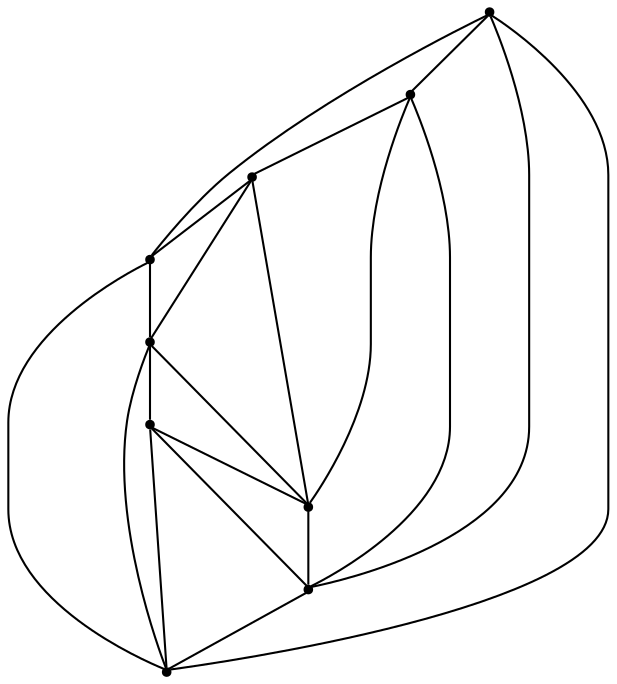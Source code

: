 graph {
  node [shape=point,comment="{\"directed\":false,\"doi\":\"10.1007/978-3-319-27261-0_38\",\"figure\":\"3 (3)\"}"]

  v0 [pos="778.4117015260387,332.8779167736769"]
  v1 [pos="678.3957685120436,232.86320952099362"]
  v2 [pos="678.3957685120436,432.89158277878164"]
  v3 [pos="578.3798354980484,332.8779167736769"]
  v4 [pos="711.7342220847888,299.53941872377413"]
  v5 [pos="711.7342220847888,366.2148489779845"]
  v6 [pos="678.3955777467904,332.8776544746686"]
  v7 [pos="645.056933408792,299.53941872377413"]
  v8 [pos="645.056933408792,366.2148489779845"]

  v3 -- v2 [id="-2",pos="578.3798354980484,332.8779167736769 578.3796447327953,349.54573110253733 578.3796447327953,349.54573110253733 578.3796447327953,349.54573110253733 578.3796447327953,366.2190139682984 578.3796447327953,399.55308472887896 595.0489669017944,416.22636759464 611.7182890707936,432.89132047977336 645.056933408792,432.89132047977336 661.7262555777912,432.89132047977336 678.3957685120436,432.89158277878164 678.3957685120436,432.89158277878164 678.3957685120436,432.89158277878164"]
  v3 -- v7 [id="-3",pos="578.3798354980484,332.8779167736769 645.056933408792,299.53941872377413 645.056933408792,299.53941872377413 645.056933408792,299.53941872377413"]
  v8 -- v3 [id="-4",pos="645.056933408792,366.2148489779845 578.3798354980484,332.8779167736769 578.3798354980484,332.8779167736769 578.3798354980484,332.8779167736769"]
  v7 -- v4 [id="-5",pos="645.056933408792,299.53941872377413 711.7342220847888,299.53941872377413 711.7342220847888,299.53941872377413 711.7342220847888,299.53941872377413"]
  v7 -- v8 [id="-6",pos="645.056933408792,299.53941872377413 645.056933408792,366.2148489779845 645.056933408792,366.2148489779845 645.056933408792,366.2148489779845"]
  v7 -- v1 [id="-7",pos="645.056933408792,299.53941872377413 678.3957685120436,232.86320952099362 678.3957685120436,232.86320952099362 678.3957685120436,232.86320952099362"]
  v8 -- v6 [id="-8",pos="645.056933408792,366.2148489779845 678.3955777467904,332.8776544746686 678.3955777467904,332.8776544746686 678.3955777467904,332.8776544746686"]
  v2 -- v0 [id="-9",pos="678.3957685120436,432.89158277878164 695.0648999157896,432.89132047977336 695.0648999157896,432.89132047977336 695.0648999157896,432.89132047977336 711.7342220847888,432.89132047977336 745.0728664227872,432.89132047977336 761.7421885917863,416.2222026043262 778.4115107607855,399.55308472887896 778.4115107607855,366.2148489779845 778.4115107607855,349.54573110253733 778.4117015260387,332.8779167736769 778.4117015260387,332.8779167736769 778.4117015260387,332.8779167736769"]
  v2 -- v5 [id="-10",pos="678.3957685120436,432.89158277878164 711.7342220847888,366.2148489779845 711.7342220847888,366.2148489779845 711.7342220847888,366.2148489779845"]
  v6 -- v5 [id="-11",pos="678.3955777467904,332.8776544746686 711.7342220847888,366.2148489779845 711.7342220847888,366.2148489779845 711.7342220847888,366.2148489779845"]
  v1 -- v3 [id="-12",pos="678.3957685120436,232.86320952099362 661.7262555777912,232.86190597440685 661.7262555777912,232.86190597440685 661.7262555777912,232.86190597440685 645.056933408792,232.86190597440685 611.7182890707936,232.86190597440685 595.0489669017944,249.53102384985402 578.3796447327953,266.20014172530125 578.3796447327953,299.53837747619565 578.3796447327953,316.2074953516429 578.3798354980484,332.8779167736769 578.3798354980484,332.8779167736769 578.3798354980484,332.8779167736769"]
  v1 -- v4 [id="-13",pos="678.3957685120436,232.86320952099362 711.7342220847888,299.53941872377413 711.7342220847888,299.53941872377413 711.7342220847888,299.53941872377413"]
  v4 -- v5 [id="-14",pos="711.7342220847888,299.53941872377413 711.7342220847888,366.2148489779845 711.7342220847888,366.2148489779845 711.7342220847888,366.2148489779845"]
  v6 -- v7 [id="-15",pos="678.3955777467904,332.8776544746686 645.056933408792,299.53941872377413 645.056933408792,299.53941872377413 645.056933408792,299.53941872377413"]
  v0 -- v1 [id="-16",pos="778.4117015260387,332.8779167736769 778.4115107607855,316.2074953516429 778.4115107607855,316.2074953516429 778.4115107607855,316.2074953516429 778.4115107607855,299.53837747619565 778.4115107607855,266.20014172530125 761.7421885917863,249.53102384985402 745.0728664227872,232.86190597440685 711.7342220847888,232.86190597440685 695.0648999157896,232.86190597440685 678.3957685120436,232.86320952099362 678.3957685120436,232.86320952099362 678.3957685120436,232.86320952099362"]
  v4 -- v0 [id="-17",pos="711.7342220847888,299.53941872377413 778.4117015260387,332.8779167736769 778.4117015260387,332.8779167736769 778.4117015260387,332.8779167736769"]
  v5 -- v0 [id="-18",pos="711.7342220847888,366.2148489779845 778.4117015260387,332.8779167736769 778.4117015260387,332.8779167736769 778.4117015260387,332.8779167736769"]
  v8 -- v5 [id="-20",pos="645.056933408792,366.2148489779845 711.7342220847888,366.2148489779845 711.7342220847888,366.2148489779845 711.7342220847888,366.2148489779845"]
  v2 -- v8 [id="-23",pos="678.3957685120436,432.89158277878164 645.056933408792,366.2148489779845 645.056933408792,366.2148489779845 645.056933408792,366.2148489779845"]
  v6 -- v4 [id="-24",pos="678.3955777467904,332.8776544746686 711.7342220847888,299.53941872377413 711.7342220847888,299.53941872377413 711.7342220847888,299.53941872377413"]
}
